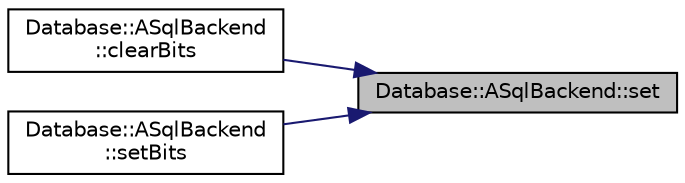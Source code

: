 digraph "Database::ASqlBackend::set"
{
 // LATEX_PDF_SIZE
  edge [fontname="Helvetica",fontsize="10",labelfontname="Helvetica",labelfontsize="10"];
  node [fontname="Helvetica",fontsize="10",shape=record];
  rankdir="RL";
  Node1 [label="Database::ASqlBackend::set",height=0.2,width=0.4,color="black", fillcolor="grey75", style="filled", fontcolor="black",tooltip="set flag for photo to given value"];
  Node1 -> Node2 [dir="back",color="midnightblue",fontsize="10",style="solid",fontname="Helvetica"];
  Node2 [label="Database::ASqlBackend\l::clearBits",height=0.2,width=0.4,color="black", fillcolor="white", style="filled",URL="$class_database_1_1_a_sql_backend.html#a3e487165f32855d9aec8064fa48c65e3",tooltip="clear bits for provided flag"];
  Node1 -> Node3 [dir="back",color="midnightblue",fontsize="10",style="solid",fontname="Helvetica"];
  Node3 [label="Database::ASqlBackend\l::setBits",height=0.2,width=0.4,color="black", fillcolor="white", style="filled",URL="$class_database_1_1_a_sql_backend.html#aa6a769e34be141b0da34148e5a0c9250",tooltip="set bits for provided flag"];
}
